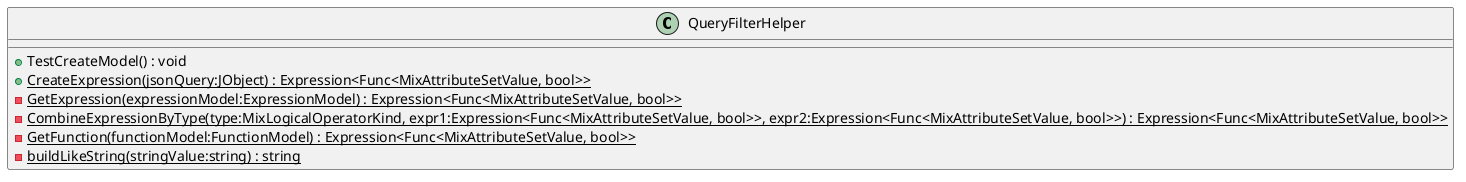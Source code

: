 @startuml
class QueryFilterHelper {
    + TestCreateModel() : void
    + {static} CreateExpression(jsonQuery:JObject) : Expression<Func<MixAttributeSetValue, bool>>
    - {static} GetExpression(expressionModel:ExpressionModel) : Expression<Func<MixAttributeSetValue, bool>>
    - {static} CombineExpressionByType(type:MixLogicalOperatorKind, expr1:Expression<Func<MixAttributeSetValue, bool>>, expr2:Expression<Func<MixAttributeSetValue, bool>>) : Expression<Func<MixAttributeSetValue, bool>>
    - {static} GetFunction(functionModel:FunctionModel) : Expression<Func<MixAttributeSetValue, bool>>
    - {static} buildLikeString(stringValue:string) : string
}
@enduml
